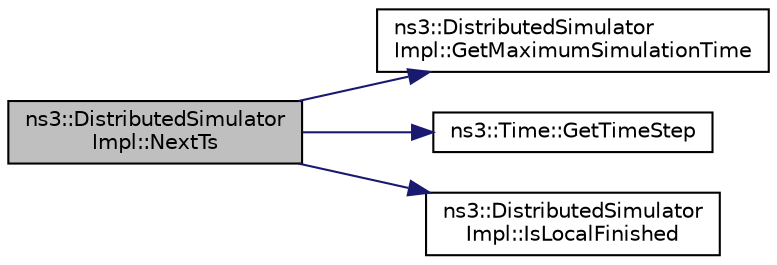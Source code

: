 digraph "ns3::DistributedSimulatorImpl::NextTs"
{
 // LATEX_PDF_SIZE
  edge [fontname="Helvetica",fontsize="10",labelfontname="Helvetica",labelfontsize="10"];
  node [fontname="Helvetica",fontsize="10",shape=record];
  rankdir="LR";
  Node1 [label="ns3::DistributedSimulator\lImpl::NextTs",height=0.2,width=0.4,color="black", fillcolor="grey75", style="filled", fontcolor="black",tooltip="Get the timestep of the next event."];
  Node1 -> Node2 [color="midnightblue",fontsize="10",style="solid",fontname="Helvetica"];
  Node2 [label="ns3::DistributedSimulator\lImpl::GetMaximumSimulationTime",height=0.2,width=0.4,color="black", fillcolor="white", style="filled",URL="$classns3_1_1_distributed_simulator_impl.html#a2c42f897535dac2af13e34fdf56b467a",tooltip="Get the maximum representable simulation time."];
  Node1 -> Node3 [color="midnightblue",fontsize="10",style="solid",fontname="Helvetica"];
  Node3 [label="ns3::Time::GetTimeStep",height=0.2,width=0.4,color="black", fillcolor="white", style="filled",URL="$classns3_1_1_time.html#a363390860dcce2d549b83b5fe3e08657",tooltip="Get the raw time value, in the current resolution unit."];
  Node1 -> Node4 [color="midnightblue",fontsize="10",style="solid",fontname="Helvetica"];
  Node4 [label="ns3::DistributedSimulator\lImpl::IsLocalFinished",height=0.2,width=0.4,color="black", fillcolor="white", style="filled",URL="$classns3_1_1_distributed_simulator_impl.html#ac1f2fa6c6f44c088f0c9ef1189781bdc",tooltip="Check if this rank is finished."];
}
